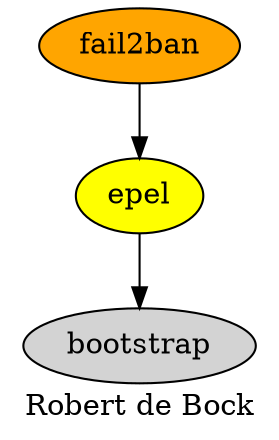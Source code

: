 digraph PhiloDilemma {
  label = "Robert de Bock" ;
  overlap=false
  {
    bootstrap [fillcollor=green style=filled]
    epel [fillcolor=yellow style=filled]
    fail2ban [fillcolor=orange style=filled]
  }
  epel -> bootstrap
  fail2ban -> epel
}
